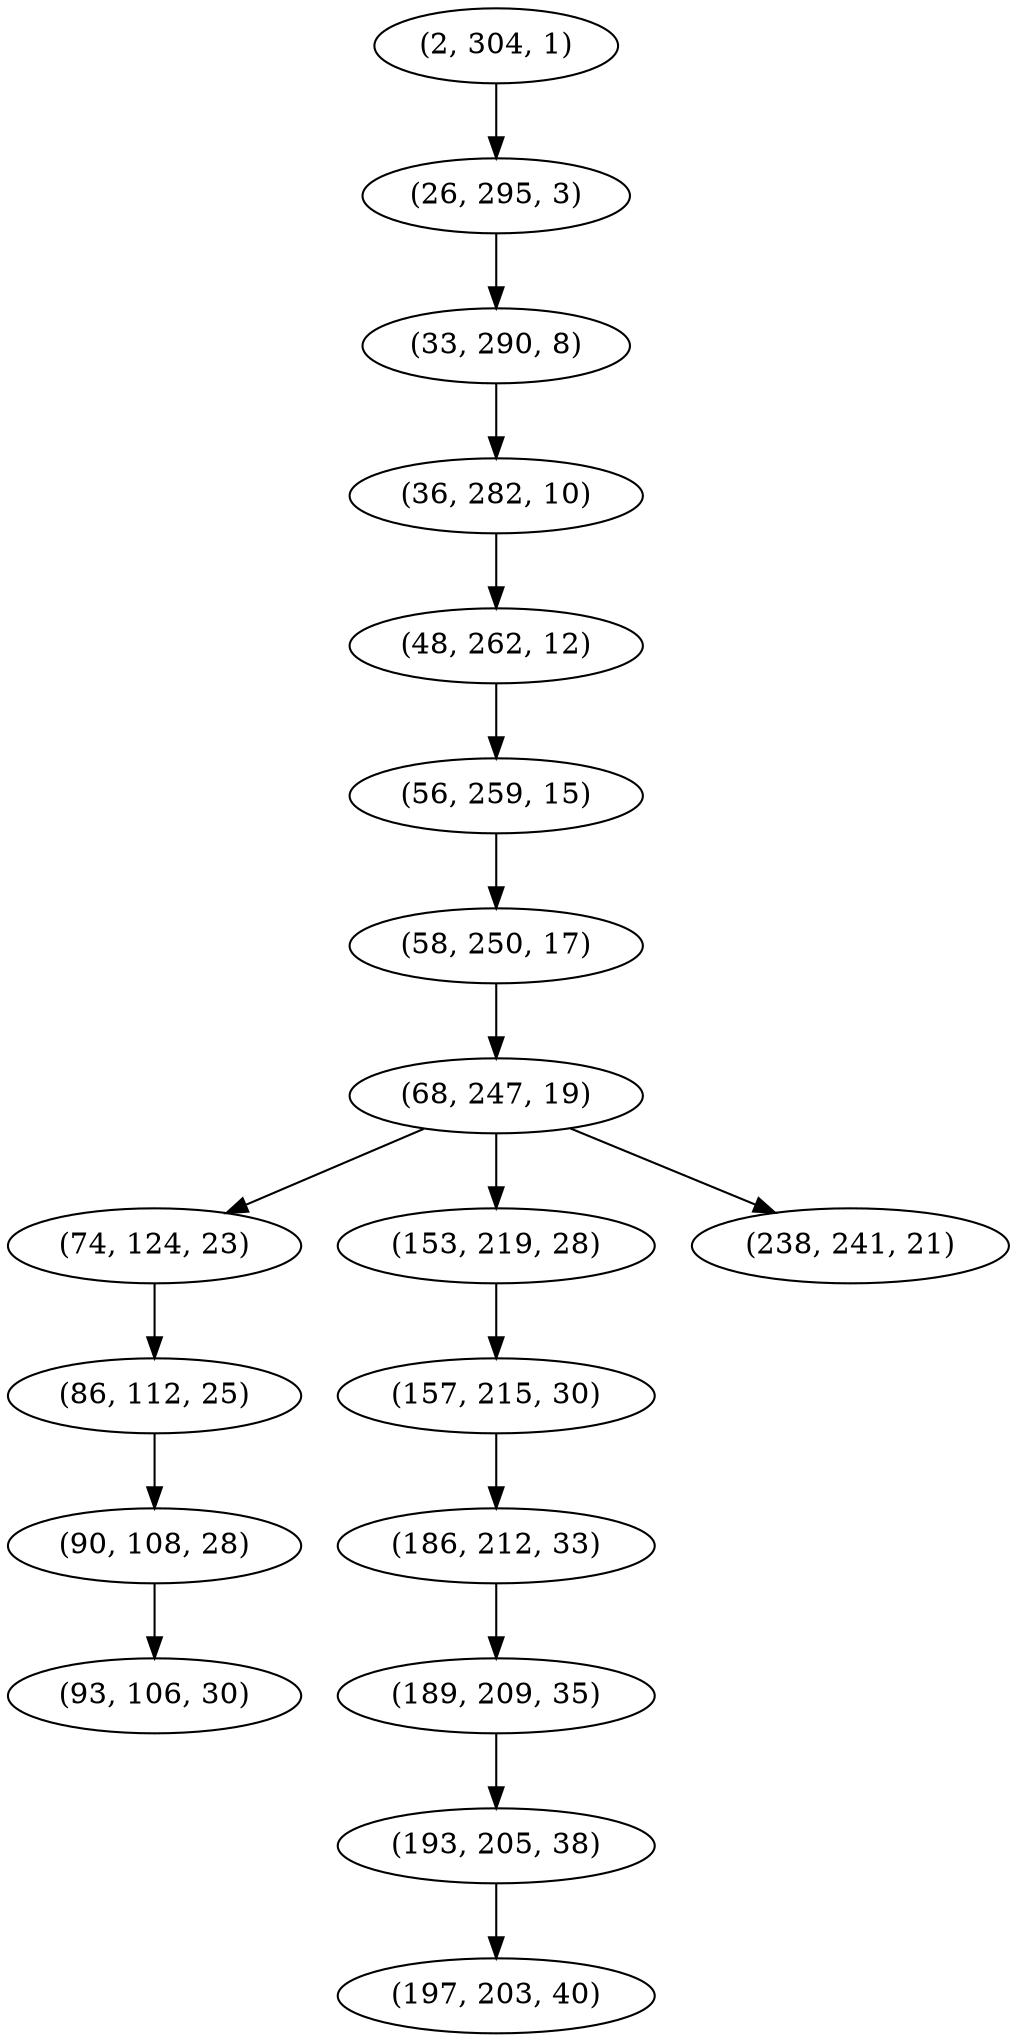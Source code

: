 digraph tree {
    "(2, 304, 1)";
    "(26, 295, 3)";
    "(33, 290, 8)";
    "(36, 282, 10)";
    "(48, 262, 12)";
    "(56, 259, 15)";
    "(58, 250, 17)";
    "(68, 247, 19)";
    "(74, 124, 23)";
    "(86, 112, 25)";
    "(90, 108, 28)";
    "(93, 106, 30)";
    "(153, 219, 28)";
    "(157, 215, 30)";
    "(186, 212, 33)";
    "(189, 209, 35)";
    "(193, 205, 38)";
    "(197, 203, 40)";
    "(238, 241, 21)";
    "(2, 304, 1)" -> "(26, 295, 3)";
    "(26, 295, 3)" -> "(33, 290, 8)";
    "(33, 290, 8)" -> "(36, 282, 10)";
    "(36, 282, 10)" -> "(48, 262, 12)";
    "(48, 262, 12)" -> "(56, 259, 15)";
    "(56, 259, 15)" -> "(58, 250, 17)";
    "(58, 250, 17)" -> "(68, 247, 19)";
    "(68, 247, 19)" -> "(74, 124, 23)";
    "(68, 247, 19)" -> "(153, 219, 28)";
    "(68, 247, 19)" -> "(238, 241, 21)";
    "(74, 124, 23)" -> "(86, 112, 25)";
    "(86, 112, 25)" -> "(90, 108, 28)";
    "(90, 108, 28)" -> "(93, 106, 30)";
    "(153, 219, 28)" -> "(157, 215, 30)";
    "(157, 215, 30)" -> "(186, 212, 33)";
    "(186, 212, 33)" -> "(189, 209, 35)";
    "(189, 209, 35)" -> "(193, 205, 38)";
    "(193, 205, 38)" -> "(197, 203, 40)";
}
